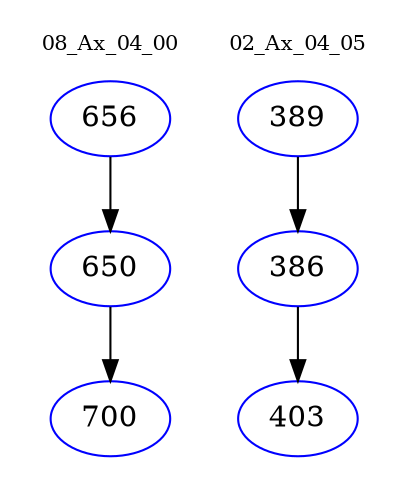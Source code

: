 digraph{
subgraph cluster_0 {
color = white
label = "08_Ax_04_00";
fontsize=10;
T0_656 [label="656", color="blue"]
T0_656 -> T0_650 [color="black"]
T0_650 [label="650", color="blue"]
T0_650 -> T0_700 [color="black"]
T0_700 [label="700", color="blue"]
}
subgraph cluster_1 {
color = white
label = "02_Ax_04_05";
fontsize=10;
T1_389 [label="389", color="blue"]
T1_389 -> T1_386 [color="black"]
T1_386 [label="386", color="blue"]
T1_386 -> T1_403 [color="black"]
T1_403 [label="403", color="blue"]
}
}
